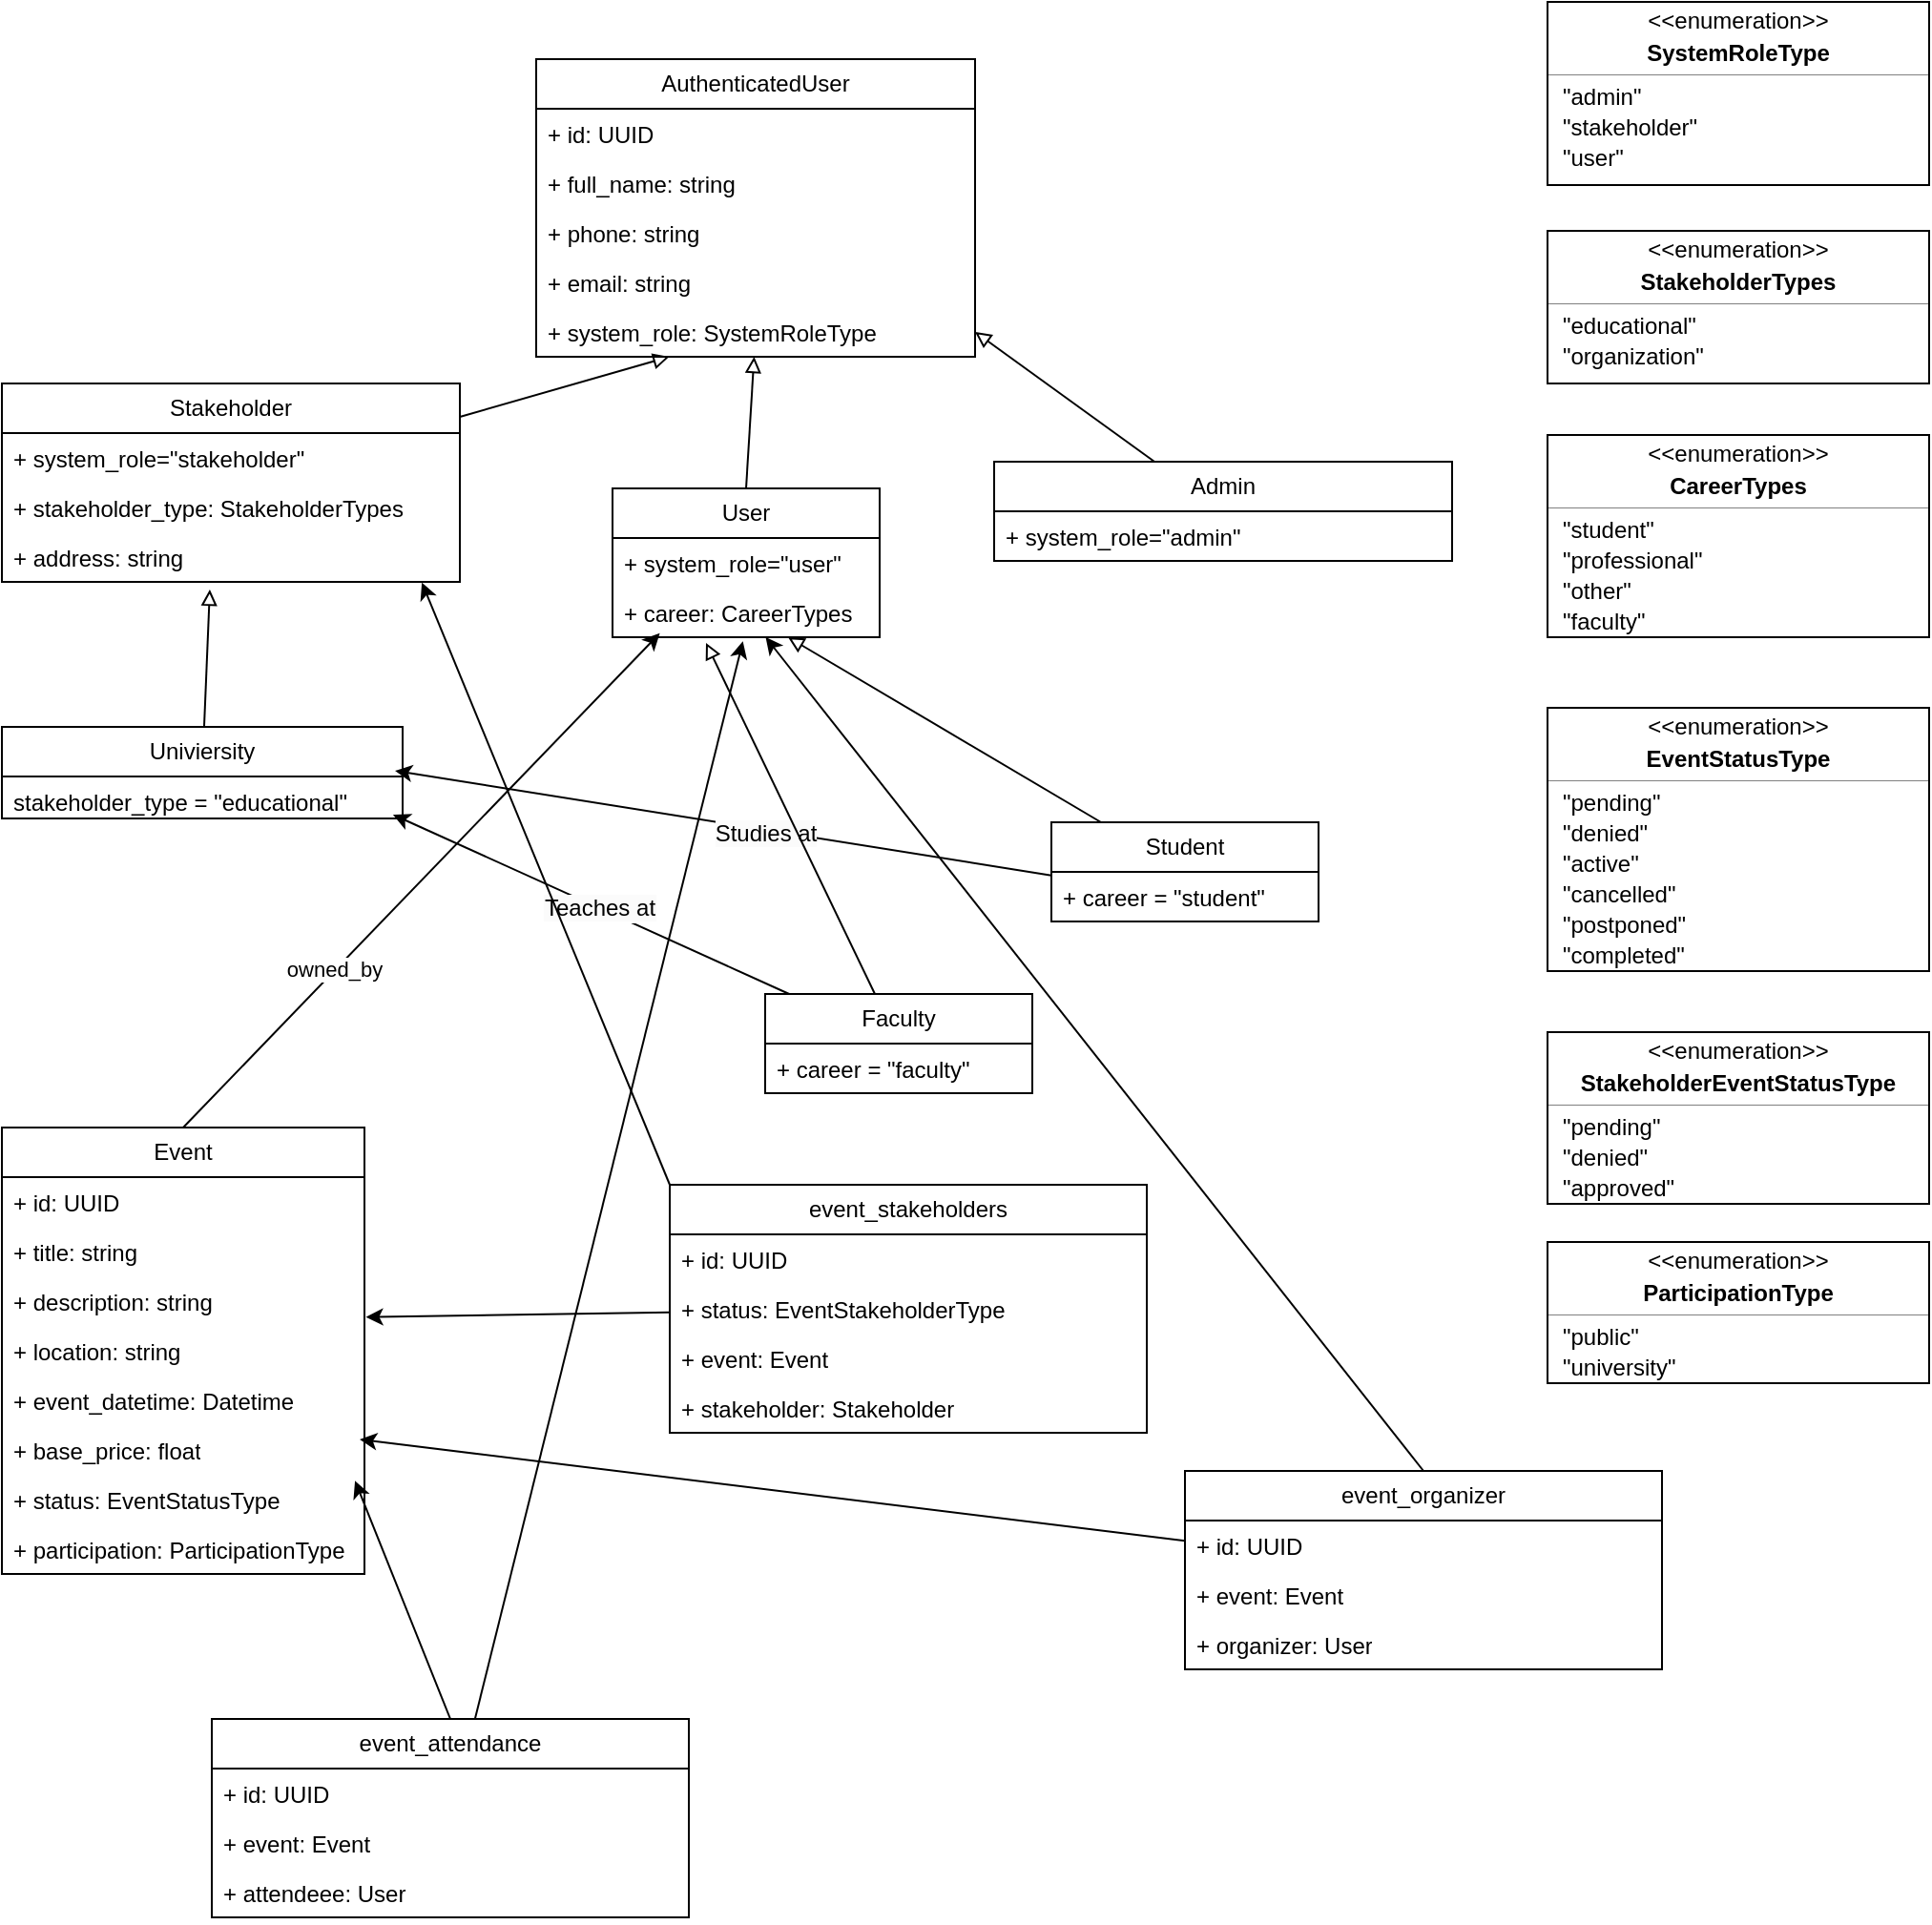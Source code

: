 <mxfile>
    <diagram id="xj-DahmxYO51IIYJhuqw" name="Page-1">
        <mxGraphModel dx="1046" dy="779" grid="1" gridSize="10" guides="1" tooltips="1" connect="1" arrows="1" fold="1" page="1" pageScale="1" pageWidth="850" pageHeight="1100" math="0" shadow="0">
            <root>
                <mxCell id="0"/>
                <mxCell id="1" parent="0"/>
                <mxCell id="37" style="edgeStyle=none;html=1;endArrow=block;endFill=0;" parent="1" source="8" target="26" edge="1">
                    <mxGeometry relative="1" as="geometry"/>
                </mxCell>
                <mxCell id="8" value="Stakeholder" style="swimlane;fontStyle=0;childLayout=stackLayout;horizontal=1;startSize=26;fillColor=none;horizontalStack=0;resizeParent=1;resizeParentMax=0;resizeLast=0;collapsible=1;marginBottom=0;whiteSpace=wrap;html=1;" parent="1" vertex="1">
                    <mxGeometry x="60" y="210" width="240" height="104" as="geometry"/>
                </mxCell>
                <mxCell id="9" value="+ system_role=&quot;stakeholder&quot;" style="text;strokeColor=none;fillColor=none;align=left;verticalAlign=top;spacingLeft=4;spacingRight=4;overflow=hidden;rotatable=0;points=[[0,0.5],[1,0.5]];portConstraint=eastwest;whiteSpace=wrap;html=1;" parent="8" vertex="1">
                    <mxGeometry y="26" width="240" height="26" as="geometry"/>
                </mxCell>
                <mxCell id="10" value="+ stakeholder_type: StakeholderTypes" style="text;strokeColor=none;fillColor=none;align=left;verticalAlign=top;spacingLeft=4;spacingRight=4;overflow=hidden;rotatable=0;points=[[0,0.5],[1,0.5]];portConstraint=eastwest;whiteSpace=wrap;html=1;" parent="8" vertex="1">
                    <mxGeometry y="52" width="240" height="26" as="geometry"/>
                </mxCell>
                <mxCell id="73" value="+ address: string" style="text;strokeColor=none;fillColor=none;align=left;verticalAlign=top;spacingLeft=4;spacingRight=4;overflow=hidden;rotatable=0;points=[[0,0.5],[1,0.5]];portConstraint=eastwest;whiteSpace=wrap;html=1;" parent="8" vertex="1">
                    <mxGeometry y="78" width="240" height="26" as="geometry"/>
                </mxCell>
                <mxCell id="12" value="AuthenticatedUser" style="swimlane;fontStyle=0;childLayout=stackLayout;horizontal=1;startSize=26;fillColor=none;horizontalStack=0;resizeParent=1;resizeParentMax=0;resizeLast=0;collapsible=1;marginBottom=0;whiteSpace=wrap;html=1;" parent="1" vertex="1">
                    <mxGeometry x="340" y="40" width="230" height="156" as="geometry">
                        <mxRectangle x="290" y="140" width="210" height="30" as="alternateBounds"/>
                    </mxGeometry>
                </mxCell>
                <mxCell id="13" value="+ id: UUID" style="text;strokeColor=none;fillColor=none;align=left;verticalAlign=top;spacingLeft=4;spacingRight=4;overflow=hidden;rotatable=0;points=[[0,0.5],[1,0.5]];portConstraint=eastwest;whiteSpace=wrap;html=1;" parent="12" vertex="1">
                    <mxGeometry y="26" width="230" height="26" as="geometry"/>
                </mxCell>
                <mxCell id="14" value="+&amp;nbsp;&lt;span style=&quot;color: rgb(0, 0, 0);&quot;&gt;full_name: string&lt;/span&gt;" style="text;strokeColor=none;fillColor=none;align=left;verticalAlign=top;spacingLeft=4;spacingRight=4;overflow=hidden;rotatable=0;points=[[0,0.5],[1,0.5]];portConstraint=eastwest;whiteSpace=wrap;html=1;" parent="12" vertex="1">
                    <mxGeometry y="52" width="230" height="26" as="geometry"/>
                </mxCell>
                <mxCell id="15" value="+ phone: string" style="text;strokeColor=none;fillColor=none;align=left;verticalAlign=top;spacingLeft=4;spacingRight=4;overflow=hidden;rotatable=0;points=[[0,0.5],[1,0.5]];portConstraint=eastwest;whiteSpace=wrap;html=1;" parent="12" vertex="1">
                    <mxGeometry y="78" width="230" height="26" as="geometry"/>
                </mxCell>
                <mxCell id="27" value="+ email: string" style="text;strokeColor=none;fillColor=none;align=left;verticalAlign=top;spacingLeft=4;spacingRight=4;overflow=hidden;rotatable=0;points=[[0,0.5],[1,0.5]];portConstraint=eastwest;whiteSpace=wrap;html=1;" parent="12" vertex="1">
                    <mxGeometry y="104" width="230" height="26" as="geometry"/>
                </mxCell>
                <mxCell id="26" value="+ system_role: SystemRoleType" style="text;strokeColor=none;fillColor=none;align=left;verticalAlign=top;spacingLeft=4;spacingRight=4;overflow=hidden;rotatable=0;points=[[0,0.5],[1,0.5]];portConstraint=eastwest;whiteSpace=wrap;html=1;" parent="12" vertex="1">
                    <mxGeometry y="130" width="230" height="26" as="geometry"/>
                </mxCell>
                <mxCell id="28" value="" style="fontStyle=1;align=center;verticalAlign=middle;childLayout=stackLayout;horizontal=1;horizontalStack=0;resizeParent=1;resizeParentMax=0;resizeLast=0;marginBottom=0;" parent="1" vertex="1">
                    <mxGeometry x="870" y="10" width="200" height="96" as="geometry"/>
                </mxCell>
                <mxCell id="29" value="&amp;lt;&amp;lt;enumeration&amp;gt;&amp;gt;" style="html=1;align=center;spacing=0;verticalAlign=middle;strokeColor=none;fillColor=none;whiteSpace=wrap;" parent="28" vertex="1">
                    <mxGeometry width="200" height="20" as="geometry"/>
                </mxCell>
                <mxCell id="30" value="SystemRoleType" style="html=1;align=center;spacing=0;verticalAlign=middle;strokeColor=none;fillColor=none;whiteSpace=wrap;fontStyle=1;" parent="28" vertex="1">
                    <mxGeometry y="20" width="200" height="14" as="geometry"/>
                </mxCell>
                <mxCell id="31" value="" style="line;strokeWidth=0.25;fillColor=none;align=left;verticalAlign=middle;spacingTop=-1;spacingLeft=3;spacingRight=3;rotatable=0;labelPosition=right;points=[];portConstraint=eastwest;" parent="28" vertex="1">
                    <mxGeometry y="34" width="200" height="8" as="geometry"/>
                </mxCell>
                <mxCell id="32" value="&quot;admin&quot;" style="html=1;align=left;spacing=0;spacingLeft=8;verticalAlign=middle;strokeColor=none;fillColor=none;whiteSpace=wrap;" parent="28" vertex="1">
                    <mxGeometry y="42" width="200" height="16" as="geometry"/>
                </mxCell>
                <mxCell id="33" value="&quot;stakeholder&quot;" style="html=1;align=left;spacing=0;spacingLeft=8;verticalAlign=middle;strokeColor=none;fillColor=none;whiteSpace=wrap;" parent="28" vertex="1">
                    <mxGeometry y="58" width="200" height="16" as="geometry"/>
                </mxCell>
                <mxCell id="35" value="&quot;user&quot;" style="html=1;align=left;spacing=0;spacingLeft=8;verticalAlign=middle;strokeColor=none;fillColor=none;whiteSpace=wrap;" parent="28" vertex="1">
                    <mxGeometry y="74" width="200" height="16" as="geometry"/>
                </mxCell>
                <mxCell id="34" value="" style="html=1;align=left;spacing=0;spacingLeft=8;verticalAlign=middle;strokeColor=none;fillColor=none;whiteSpace=wrap;" parent="28" vertex="1">
                    <mxGeometry y="90" width="200" height="6" as="geometry"/>
                </mxCell>
                <mxCell id="38" value="" style="fontStyle=1;align=center;verticalAlign=middle;childLayout=stackLayout;horizontal=1;horizontalStack=0;resizeParent=1;resizeParentMax=0;resizeLast=0;marginBottom=0;" parent="1" vertex="1">
                    <mxGeometry x="870" y="130" width="200" height="80" as="geometry"/>
                </mxCell>
                <mxCell id="39" value="&amp;lt;&amp;lt;enumeration&amp;gt;&amp;gt;" style="html=1;align=center;spacing=0;verticalAlign=middle;strokeColor=none;fillColor=none;whiteSpace=wrap;" parent="38" vertex="1">
                    <mxGeometry width="200" height="20" as="geometry"/>
                </mxCell>
                <mxCell id="40" value="StakeholderTypes" style="html=1;align=center;spacing=0;verticalAlign=middle;strokeColor=none;fillColor=none;whiteSpace=wrap;fontStyle=1;" parent="38" vertex="1">
                    <mxGeometry y="20" width="200" height="14" as="geometry"/>
                </mxCell>
                <mxCell id="41" value="" style="line;strokeWidth=0.25;fillColor=none;align=left;verticalAlign=middle;spacingTop=-1;spacingLeft=3;spacingRight=3;rotatable=0;labelPosition=right;points=[];portConstraint=eastwest;" parent="38" vertex="1">
                    <mxGeometry y="34" width="200" height="8" as="geometry"/>
                </mxCell>
                <mxCell id="42" value="&quot;educational&quot;" style="html=1;align=left;spacing=0;spacingLeft=8;verticalAlign=middle;strokeColor=none;fillColor=none;whiteSpace=wrap;" parent="38" vertex="1">
                    <mxGeometry y="42" width="200" height="16" as="geometry"/>
                </mxCell>
                <mxCell id="43" value="&quot;organization&quot;" style="html=1;align=left;spacing=0;spacingLeft=8;verticalAlign=middle;strokeColor=none;fillColor=none;whiteSpace=wrap;" parent="38" vertex="1">
                    <mxGeometry y="58" width="200" height="16" as="geometry"/>
                </mxCell>
                <mxCell id="44" value="" style="html=1;align=left;spacing=0;spacingLeft=8;verticalAlign=middle;strokeColor=none;fillColor=none;whiteSpace=wrap;" parent="38" vertex="1">
                    <mxGeometry y="74" width="200" height="6" as="geometry"/>
                </mxCell>
                <mxCell id="49" style="edgeStyle=none;html=1;exitX=0.5;exitY=0;exitDx=0;exitDy=0;endArrow=block;endFill=0;" parent="1" source="45" target="26" edge="1">
                    <mxGeometry relative="1" as="geometry"/>
                </mxCell>
                <mxCell id="45" value="User" style="swimlane;fontStyle=0;childLayout=stackLayout;horizontal=1;startSize=26;fillColor=none;horizontalStack=0;resizeParent=1;resizeParentMax=0;resizeLast=0;collapsible=1;marginBottom=0;whiteSpace=wrap;html=1;" parent="1" vertex="1">
                    <mxGeometry x="380" y="265" width="140" height="78" as="geometry"/>
                </mxCell>
                <mxCell id="46" value="+ system_role=&quot;user&quot;" style="text;strokeColor=none;fillColor=none;align=left;verticalAlign=top;spacingLeft=4;spacingRight=4;overflow=hidden;rotatable=0;points=[[0,0.5],[1,0.5]];portConstraint=eastwest;whiteSpace=wrap;html=1;" parent="45" vertex="1">
                    <mxGeometry y="26" width="140" height="26" as="geometry"/>
                </mxCell>
                <mxCell id="51" value="+ career: CareerTypes" style="text;strokeColor=none;fillColor=none;align=left;verticalAlign=top;spacingLeft=4;spacingRight=4;overflow=hidden;rotatable=0;points=[[0,0.5],[1,0.5]];portConstraint=eastwest;whiteSpace=wrap;html=1;" parent="45" vertex="1">
                    <mxGeometry y="52" width="140" height="26" as="geometry"/>
                </mxCell>
                <mxCell id="52" value="" style="fontStyle=1;align=center;verticalAlign=middle;childLayout=stackLayout;horizontal=1;horizontalStack=0;resizeParent=1;resizeParentMax=0;resizeLast=0;marginBottom=0;" parent="1" vertex="1">
                    <mxGeometry x="870" y="237" width="200" height="106" as="geometry"/>
                </mxCell>
                <mxCell id="53" value="&amp;lt;&amp;lt;enumeration&amp;gt;&amp;gt;" style="html=1;align=center;spacing=0;verticalAlign=middle;strokeColor=none;fillColor=none;whiteSpace=wrap;" parent="52" vertex="1">
                    <mxGeometry width="200" height="20" as="geometry"/>
                </mxCell>
                <mxCell id="54" value="CareerTypes" style="html=1;align=center;spacing=0;verticalAlign=middle;strokeColor=none;fillColor=none;whiteSpace=wrap;fontStyle=1;" parent="52" vertex="1">
                    <mxGeometry y="20" width="200" height="14" as="geometry"/>
                </mxCell>
                <mxCell id="55" value="" style="line;strokeWidth=0.25;fillColor=none;align=left;verticalAlign=middle;spacingTop=-1;spacingLeft=3;spacingRight=3;rotatable=0;labelPosition=right;points=[];portConstraint=eastwest;" parent="52" vertex="1">
                    <mxGeometry y="34" width="200" height="8" as="geometry"/>
                </mxCell>
                <mxCell id="56" value="&quot;student&quot;" style="html=1;align=left;spacing=0;spacingLeft=8;verticalAlign=middle;strokeColor=none;fillColor=none;whiteSpace=wrap;" parent="52" vertex="1">
                    <mxGeometry y="42" width="200" height="16" as="geometry"/>
                </mxCell>
                <mxCell id="62" value="&quot;professional&quot;" style="html=1;align=left;spacing=0;spacingLeft=8;verticalAlign=middle;strokeColor=none;fillColor=none;whiteSpace=wrap;" parent="52" vertex="1">
                    <mxGeometry y="58" width="200" height="16" as="geometry"/>
                </mxCell>
                <mxCell id="61" value="&quot;other&quot;" style="html=1;align=left;spacing=0;spacingLeft=8;verticalAlign=middle;strokeColor=none;fillColor=none;whiteSpace=wrap;" parent="52" vertex="1">
                    <mxGeometry y="74" width="200" height="16" as="geometry"/>
                </mxCell>
                <mxCell id="57" value="&quot;faculty&quot;" style="html=1;align=left;spacing=0;spacingLeft=8;verticalAlign=middle;strokeColor=none;fillColor=none;whiteSpace=wrap;" parent="52" vertex="1">
                    <mxGeometry y="90" width="200" height="16" as="geometry"/>
                </mxCell>
                <mxCell id="69" value="Univiersity" style="swimlane;fontStyle=0;childLayout=stackLayout;horizontal=1;startSize=26;fillColor=none;horizontalStack=0;resizeParent=1;resizeParentMax=0;resizeLast=0;collapsible=1;marginBottom=0;whiteSpace=wrap;html=1;" parent="1" vertex="1">
                    <mxGeometry x="60" y="390" width="210" height="48" as="geometry"/>
                </mxCell>
                <mxCell id="70" value="stakeholder_type = &quot;educational&quot;" style="text;strokeColor=none;fillColor=none;align=left;verticalAlign=top;spacingLeft=4;spacingRight=4;overflow=hidden;rotatable=0;points=[[0,0.5],[1,0.5]];portConstraint=eastwest;whiteSpace=wrap;html=1;" parent="69" vertex="1">
                    <mxGeometry y="26" width="210" height="22" as="geometry"/>
                </mxCell>
                <mxCell id="74" style="edgeStyle=none;html=1;entryX=0.454;entryY=1.154;entryDx=0;entryDy=0;entryPerimeter=0;endArrow=block;endFill=0;" parent="1" source="69" target="73" edge="1">
                    <mxGeometry relative="1" as="geometry"/>
                </mxCell>
                <mxCell id="83" style="edgeStyle=none;html=1;endArrow=block;endFill=0;" parent="1" source="77" target="51" edge="1">
                    <mxGeometry relative="1" as="geometry"/>
                </mxCell>
                <mxCell id="77" value="Student" style="swimlane;fontStyle=0;childLayout=stackLayout;horizontal=1;startSize=26;fillColor=none;horizontalStack=0;resizeParent=1;resizeParentMax=0;resizeLast=0;collapsible=1;marginBottom=0;whiteSpace=wrap;html=1;" parent="1" vertex="1">
                    <mxGeometry x="610" y="440" width="140" height="52" as="geometry"/>
                </mxCell>
                <mxCell id="79" value="+ career = &quot;student&quot;" style="text;strokeColor=none;fillColor=none;align=left;verticalAlign=top;spacingLeft=4;spacingRight=4;overflow=hidden;rotatable=0;points=[[0,0.5],[1,0.5]];portConstraint=eastwest;whiteSpace=wrap;html=1;" parent="77" vertex="1">
                    <mxGeometry y="26" width="140" height="26" as="geometry"/>
                </mxCell>
                <mxCell id="81" style="edgeStyle=none;html=1;entryX=0.981;entryY=-0.136;entryDx=0;entryDy=0;entryPerimeter=0;" parent="1" source="79" target="70" edge="1">
                    <mxGeometry relative="1" as="geometry"/>
                </mxCell>
                <mxCell id="89" value="&lt;span style=&quot;color: rgb(0, 0, 0); font-size: 12px; background-color: rgb(251, 251, 251);&quot;&gt;Studies at&lt;/span&gt;" style="edgeLabel;html=1;align=center;verticalAlign=middle;resizable=0;points=[];" parent="81" vertex="1" connectable="0">
                    <mxGeometry x="-0.134" y="2" relative="1" as="geometry">
                        <mxPoint x="-1" as="offset"/>
                    </mxGeometry>
                </mxCell>
                <mxCell id="84" value="Faculty" style="swimlane;fontStyle=0;childLayout=stackLayout;horizontal=1;startSize=26;fillColor=none;horizontalStack=0;resizeParent=1;resizeParentMax=0;resizeLast=0;collapsible=1;marginBottom=0;whiteSpace=wrap;html=1;" parent="1" vertex="1">
                    <mxGeometry x="460" y="530" width="140" height="52" as="geometry"/>
                </mxCell>
                <mxCell id="85" value="+ career = &quot;faculty&quot;" style="text;strokeColor=none;fillColor=none;align=left;verticalAlign=top;spacingLeft=4;spacingRight=4;overflow=hidden;rotatable=0;points=[[0,0.5],[1,0.5]];portConstraint=eastwest;whiteSpace=wrap;html=1;" parent="84" vertex="1">
                    <mxGeometry y="26" width="140" height="26" as="geometry"/>
                </mxCell>
                <mxCell id="86" style="edgeStyle=none;html=1;entryX=0.976;entryY=0.909;entryDx=0;entryDy=0;entryPerimeter=0;" parent="1" source="84" target="70" edge="1">
                    <mxGeometry relative="1" as="geometry"/>
                </mxCell>
                <mxCell id="90" value="&lt;span style=&quot;color: rgb(0, 0, 0); font-size: 12px; background-color: rgb(251, 251, 251);&quot;&gt;Teaches at&lt;/span&gt;" style="edgeLabel;html=1;align=center;verticalAlign=middle;resizable=0;points=[];" parent="86" vertex="1" connectable="0">
                    <mxGeometry x="-0.036" relative="1" as="geometry">
                        <mxPoint as="offset"/>
                    </mxGeometry>
                </mxCell>
                <mxCell id="91" style="edgeStyle=none;html=1;entryX=0.35;entryY=1.115;entryDx=0;entryDy=0;entryPerimeter=0;endArrow=block;endFill=0;" parent="1" source="84" target="51" edge="1">
                    <mxGeometry relative="1" as="geometry"/>
                </mxCell>
                <mxCell id="96" style="edgeStyle=none;html=1;entryX=1;entryY=0.5;entryDx=0;entryDy=0;endArrow=block;endFill=0;" parent="1" source="92" target="26" edge="1">
                    <mxGeometry relative="1" as="geometry"/>
                </mxCell>
                <mxCell id="92" value="Admin" style="swimlane;fontStyle=0;childLayout=stackLayout;horizontal=1;startSize=26;fillColor=none;horizontalStack=0;resizeParent=1;resizeParentMax=0;resizeLast=0;collapsible=1;marginBottom=0;whiteSpace=wrap;html=1;" parent="1" vertex="1">
                    <mxGeometry x="580" y="251" width="240" height="52" as="geometry"/>
                </mxCell>
                <mxCell id="93" value="+ system_role=&quot;admin&quot;" style="text;strokeColor=none;fillColor=none;align=left;verticalAlign=top;spacingLeft=4;spacingRight=4;overflow=hidden;rotatable=0;points=[[0,0.5],[1,0.5]];portConstraint=eastwest;whiteSpace=wrap;html=1;" parent="92" vertex="1">
                    <mxGeometry y="26" width="240" height="26" as="geometry"/>
                </mxCell>
                <mxCell id="97" value="Event" style="swimlane;fontStyle=0;childLayout=stackLayout;horizontal=1;startSize=26;fillColor=none;horizontalStack=0;resizeParent=1;resizeParentMax=0;resizeLast=0;collapsible=1;marginBottom=0;whiteSpace=wrap;html=1;" parent="1" vertex="1">
                    <mxGeometry x="60" y="600" width="190" height="234" as="geometry"/>
                </mxCell>
                <mxCell id="98" value="+ id: UUID" style="text;strokeColor=none;fillColor=none;align=left;verticalAlign=top;spacingLeft=4;spacingRight=4;overflow=hidden;rotatable=0;points=[[0,0.5],[1,0.5]];portConstraint=eastwest;whiteSpace=wrap;html=1;" parent="97" vertex="1">
                    <mxGeometry y="26" width="190" height="26" as="geometry"/>
                </mxCell>
                <mxCell id="99" value="+ title: string" style="text;strokeColor=none;fillColor=none;align=left;verticalAlign=top;spacingLeft=4;spacingRight=4;overflow=hidden;rotatable=0;points=[[0,0.5],[1,0.5]];portConstraint=eastwest;whiteSpace=wrap;html=1;" parent="97" vertex="1">
                    <mxGeometry y="52" width="190" height="26" as="geometry"/>
                </mxCell>
                <mxCell id="100" value="+ description: string" style="text;strokeColor=none;fillColor=none;align=left;verticalAlign=top;spacingLeft=4;spacingRight=4;overflow=hidden;rotatable=0;points=[[0,0.5],[1,0.5]];portConstraint=eastwest;whiteSpace=wrap;html=1;" parent="97" vertex="1">
                    <mxGeometry y="78" width="190" height="26" as="geometry"/>
                </mxCell>
                <mxCell id="103" value="+ location: string" style="text;strokeColor=none;fillColor=none;align=left;verticalAlign=top;spacingLeft=4;spacingRight=4;overflow=hidden;rotatable=0;points=[[0,0.5],[1,0.5]];portConstraint=eastwest;whiteSpace=wrap;html=1;" parent="97" vertex="1">
                    <mxGeometry y="104" width="190" height="26" as="geometry"/>
                </mxCell>
                <mxCell id="102" value="+ event_datetime: Datetime" style="text;strokeColor=none;fillColor=none;align=left;verticalAlign=top;spacingLeft=4;spacingRight=4;overflow=hidden;rotatable=0;points=[[0,0.5],[1,0.5]];portConstraint=eastwest;whiteSpace=wrap;html=1;" parent="97" vertex="1">
                    <mxGeometry y="130" width="190" height="26" as="geometry"/>
                </mxCell>
                <mxCell id="101" value="+ base_price: float" style="text;strokeColor=none;fillColor=none;align=left;verticalAlign=top;spacingLeft=4;spacingRight=4;overflow=hidden;rotatable=0;points=[[0,0.5],[1,0.5]];portConstraint=eastwest;whiteSpace=wrap;html=1;" parent="97" vertex="1">
                    <mxGeometry y="156" width="190" height="26" as="geometry"/>
                </mxCell>
                <mxCell id="112" value="+ status: EventStatusType" style="text;strokeColor=none;fillColor=none;align=left;verticalAlign=top;spacingLeft=4;spacingRight=4;overflow=hidden;rotatable=0;points=[[0,0.5],[1,0.5]];portConstraint=eastwest;whiteSpace=wrap;html=1;" parent="97" vertex="1">
                    <mxGeometry y="182" width="190" height="26" as="geometry"/>
                </mxCell>
                <mxCell id="153" value="+ participation: ParticipationType" style="text;strokeColor=none;fillColor=none;align=left;verticalAlign=top;spacingLeft=4;spacingRight=4;overflow=hidden;rotatable=0;points=[[0,0.5],[1,0.5]];portConstraint=eastwest;whiteSpace=wrap;html=1;" vertex="1" parent="97">
                    <mxGeometry y="208" width="190" height="26" as="geometry"/>
                </mxCell>
                <mxCell id="104" style="edgeStyle=none;html=1;exitX=0.5;exitY=0;exitDx=0;exitDy=0;entryX=0.177;entryY=0.92;entryDx=0;entryDy=0;entryPerimeter=0;" parent="1" source="97" target="51" edge="1">
                    <mxGeometry relative="1" as="geometry"/>
                </mxCell>
                <mxCell id="107" value="owned_by" style="edgeLabel;html=1;align=center;verticalAlign=middle;resizable=0;points=[];" parent="104" vertex="1" connectable="0">
                    <mxGeometry x="-0.366" y="2" relative="1" as="geometry">
                        <mxPoint x="1" as="offset"/>
                    </mxGeometry>
                </mxCell>
                <mxCell id="108" value="event_stakeholders" style="swimlane;fontStyle=0;childLayout=stackLayout;horizontal=1;startSize=26;fillColor=none;horizontalStack=0;resizeParent=1;resizeParentMax=0;resizeLast=0;collapsible=1;marginBottom=0;whiteSpace=wrap;html=1;" parent="1" vertex="1">
                    <mxGeometry x="410" y="630" width="250" height="130" as="geometry"/>
                </mxCell>
                <mxCell id="109" value="+ id: UUID" style="text;strokeColor=none;fillColor=none;align=left;verticalAlign=top;spacingLeft=4;spacingRight=4;overflow=hidden;rotatable=0;points=[[0,0.5],[1,0.5]];portConstraint=eastwest;whiteSpace=wrap;html=1;" parent="108" vertex="1">
                    <mxGeometry y="26" width="250" height="26" as="geometry"/>
                </mxCell>
                <mxCell id="110" value="+ status: EventStakeholderType" style="text;strokeColor=none;fillColor=none;align=left;verticalAlign=top;spacingLeft=4;spacingRight=4;overflow=hidden;rotatable=0;points=[[0,0.5],[1,0.5]];portConstraint=eastwest;whiteSpace=wrap;html=1;" parent="108" vertex="1">
                    <mxGeometry y="52" width="250" height="26" as="geometry"/>
                </mxCell>
                <mxCell id="133" value="+ event: Event" style="text;strokeColor=none;fillColor=none;align=left;verticalAlign=top;spacingLeft=4;spacingRight=4;overflow=hidden;rotatable=0;points=[[0,0.5],[1,0.5]];portConstraint=eastwest;whiteSpace=wrap;html=1;" parent="108" vertex="1">
                    <mxGeometry y="78" width="250" height="26" as="geometry"/>
                </mxCell>
                <mxCell id="134" value="+ stakeholder: Stakeholder" style="text;strokeColor=none;fillColor=none;align=left;verticalAlign=top;spacingLeft=4;spacingRight=4;overflow=hidden;rotatable=0;points=[[0,0.5],[1,0.5]];portConstraint=eastwest;whiteSpace=wrap;html=1;" parent="108" vertex="1">
                    <mxGeometry y="104" width="250" height="26" as="geometry"/>
                </mxCell>
                <mxCell id="113" value="" style="fontStyle=1;align=center;verticalAlign=middle;childLayout=stackLayout;horizontal=1;horizontalStack=0;resizeParent=1;resizeParentMax=0;resizeLast=0;marginBottom=0;" parent="1" vertex="1">
                    <mxGeometry x="870" y="380" width="200" height="138" as="geometry"/>
                </mxCell>
                <mxCell id="114" value="&amp;lt;&amp;lt;enumeration&amp;gt;&amp;gt;" style="html=1;align=center;spacing=0;verticalAlign=middle;strokeColor=none;fillColor=none;whiteSpace=wrap;" parent="113" vertex="1">
                    <mxGeometry width="200" height="20" as="geometry"/>
                </mxCell>
                <mxCell id="115" value="EventStatusType" style="html=1;align=center;spacing=0;verticalAlign=middle;strokeColor=none;fillColor=none;whiteSpace=wrap;fontStyle=1;" parent="113" vertex="1">
                    <mxGeometry y="20" width="200" height="14" as="geometry"/>
                </mxCell>
                <mxCell id="116" value="" style="line;strokeWidth=0.25;fillColor=none;align=left;verticalAlign=middle;spacingTop=-1;spacingLeft=3;spacingRight=3;rotatable=0;labelPosition=right;points=[];portConstraint=eastwest;" parent="113" vertex="1">
                    <mxGeometry y="34" width="200" height="8" as="geometry"/>
                </mxCell>
                <mxCell id="117" value="&quot;pending&quot;" style="html=1;align=left;spacing=0;spacingLeft=8;verticalAlign=middle;strokeColor=none;fillColor=none;whiteSpace=wrap;" parent="113" vertex="1">
                    <mxGeometry y="42" width="200" height="16" as="geometry"/>
                </mxCell>
                <mxCell id="118" value="&quot;denied&quot;" style="html=1;align=left;spacing=0;spacingLeft=8;verticalAlign=middle;strokeColor=none;fillColor=none;whiteSpace=wrap;" parent="113" vertex="1">
                    <mxGeometry y="58" width="200" height="16" as="geometry"/>
                </mxCell>
                <mxCell id="119" value="&quot;active&quot;" style="html=1;align=left;spacing=0;spacingLeft=8;verticalAlign=middle;strokeColor=none;fillColor=none;whiteSpace=wrap;" parent="113" vertex="1">
                    <mxGeometry y="74" width="200" height="16" as="geometry"/>
                </mxCell>
                <mxCell id="122" value="&quot;cancelled&quot;" style="html=1;align=left;spacing=0;spacingLeft=8;verticalAlign=middle;strokeColor=none;fillColor=none;whiteSpace=wrap;" parent="113" vertex="1">
                    <mxGeometry y="90" width="200" height="16" as="geometry"/>
                </mxCell>
                <mxCell id="121" value="&quot;postponed&quot;" style="html=1;align=left;spacing=0;spacingLeft=8;verticalAlign=middle;strokeColor=none;fillColor=none;whiteSpace=wrap;" parent="113" vertex="1">
                    <mxGeometry y="106" width="200" height="16" as="geometry"/>
                </mxCell>
                <mxCell id="123" value="&quot;completed&quot;" style="html=1;align=left;spacing=0;spacingLeft=8;verticalAlign=middle;strokeColor=none;fillColor=none;whiteSpace=wrap;" parent="113" vertex="1">
                    <mxGeometry y="122" width="200" height="16" as="geometry"/>
                </mxCell>
                <mxCell id="124" value="" style="fontStyle=1;align=center;verticalAlign=middle;childLayout=stackLayout;horizontal=1;horizontalStack=0;resizeParent=1;resizeParentMax=0;resizeLast=0;marginBottom=0;" parent="1" vertex="1">
                    <mxGeometry x="870" y="550" width="200" height="90" as="geometry"/>
                </mxCell>
                <mxCell id="125" value="&amp;lt;&amp;lt;enumeration&amp;gt;&amp;gt;" style="html=1;align=center;spacing=0;verticalAlign=middle;strokeColor=none;fillColor=none;whiteSpace=wrap;" parent="124" vertex="1">
                    <mxGeometry width="200" height="20" as="geometry"/>
                </mxCell>
                <mxCell id="126" value="StakeholderEventStatusType" style="html=1;align=center;spacing=0;verticalAlign=middle;strokeColor=none;fillColor=none;whiteSpace=wrap;fontStyle=1;" parent="124" vertex="1">
                    <mxGeometry y="20" width="200" height="14" as="geometry"/>
                </mxCell>
                <mxCell id="127" value="" style="line;strokeWidth=0.25;fillColor=none;align=left;verticalAlign=middle;spacingTop=-1;spacingLeft=3;spacingRight=3;rotatable=0;labelPosition=right;points=[];portConstraint=eastwest;" parent="124" vertex="1">
                    <mxGeometry y="34" width="200" height="8" as="geometry"/>
                </mxCell>
                <mxCell id="128" value="&quot;pending&quot;" style="html=1;align=left;spacing=0;spacingLeft=8;verticalAlign=middle;strokeColor=none;fillColor=none;whiteSpace=wrap;" parent="124" vertex="1">
                    <mxGeometry y="42" width="200" height="16" as="geometry"/>
                </mxCell>
                <mxCell id="129" value="&quot;denied&quot;" style="html=1;align=left;spacing=0;spacingLeft=8;verticalAlign=middle;strokeColor=none;fillColor=none;whiteSpace=wrap;" parent="124" vertex="1">
                    <mxGeometry y="58" width="200" height="16" as="geometry"/>
                </mxCell>
                <mxCell id="130" value="&quot;approved&quot;" style="html=1;align=left;spacing=0;spacingLeft=8;verticalAlign=middle;strokeColor=none;fillColor=none;whiteSpace=wrap;" parent="124" vertex="1">
                    <mxGeometry y="74" width="200" height="16" as="geometry"/>
                </mxCell>
                <mxCell id="136" style="edgeStyle=none;html=1;entryX=1.004;entryY=0.821;entryDx=0;entryDy=0;entryPerimeter=0;" parent="1" source="108" target="100" edge="1">
                    <mxGeometry relative="1" as="geometry"/>
                </mxCell>
                <mxCell id="137" style="edgeStyle=none;html=1;exitX=0;exitY=0;exitDx=0;exitDy=0;entryX=0.917;entryY=1.013;entryDx=0;entryDy=0;entryPerimeter=0;" parent="1" source="108" target="73" edge="1">
                    <mxGeometry relative="1" as="geometry"/>
                </mxCell>
                <mxCell id="138" value="event_organizer" style="swimlane;fontStyle=0;childLayout=stackLayout;horizontal=1;startSize=26;fillColor=none;horizontalStack=0;resizeParent=1;resizeParentMax=0;resizeLast=0;collapsible=1;marginBottom=0;whiteSpace=wrap;html=1;" parent="1" vertex="1">
                    <mxGeometry x="680" y="780" width="250" height="104" as="geometry"/>
                </mxCell>
                <mxCell id="139" value="+ id: UUID" style="text;strokeColor=none;fillColor=none;align=left;verticalAlign=top;spacingLeft=4;spacingRight=4;overflow=hidden;rotatable=0;points=[[0,0.5],[1,0.5]];portConstraint=eastwest;whiteSpace=wrap;html=1;" parent="138" vertex="1">
                    <mxGeometry y="26" width="250" height="26" as="geometry"/>
                </mxCell>
                <mxCell id="141" value="+ event: Event" style="text;strokeColor=none;fillColor=none;align=left;verticalAlign=top;spacingLeft=4;spacingRight=4;overflow=hidden;rotatable=0;points=[[0,0.5],[1,0.5]];portConstraint=eastwest;whiteSpace=wrap;html=1;" parent="138" vertex="1">
                    <mxGeometry y="52" width="250" height="26" as="geometry"/>
                </mxCell>
                <mxCell id="142" value="+ organizer: User" style="text;strokeColor=none;fillColor=none;align=left;verticalAlign=top;spacingLeft=4;spacingRight=4;overflow=hidden;rotatable=0;points=[[0,0.5],[1,0.5]];portConstraint=eastwest;whiteSpace=wrap;html=1;" parent="138" vertex="1">
                    <mxGeometry y="78" width="250" height="26" as="geometry"/>
                </mxCell>
                <mxCell id="145" style="edgeStyle=none;html=1;entryX=0.987;entryY=0.288;entryDx=0;entryDy=0;entryPerimeter=0;" parent="1" source="138" target="101" edge="1">
                    <mxGeometry relative="1" as="geometry"/>
                </mxCell>
                <mxCell id="146" style="edgeStyle=none;html=1;exitX=0.5;exitY=0;exitDx=0;exitDy=0;" parent="1" source="138" target="51" edge="1">
                    <mxGeometry relative="1" as="geometry"/>
                </mxCell>
                <mxCell id="147" value="event_attendance" style="swimlane;fontStyle=0;childLayout=stackLayout;horizontal=1;startSize=26;fillColor=none;horizontalStack=0;resizeParent=1;resizeParentMax=0;resizeLast=0;collapsible=1;marginBottom=0;whiteSpace=wrap;html=1;" parent="1" vertex="1">
                    <mxGeometry x="170" y="910" width="250" height="104" as="geometry"/>
                </mxCell>
                <mxCell id="148" value="+ id: UUID" style="text;strokeColor=none;fillColor=none;align=left;verticalAlign=top;spacingLeft=4;spacingRight=4;overflow=hidden;rotatable=0;points=[[0,0.5],[1,0.5]];portConstraint=eastwest;whiteSpace=wrap;html=1;" parent="147" vertex="1">
                    <mxGeometry y="26" width="250" height="26" as="geometry"/>
                </mxCell>
                <mxCell id="149" value="+ event: Event" style="text;strokeColor=none;fillColor=none;align=left;verticalAlign=top;spacingLeft=4;spacingRight=4;overflow=hidden;rotatable=0;points=[[0,0.5],[1,0.5]];portConstraint=eastwest;whiteSpace=wrap;html=1;" parent="147" vertex="1">
                    <mxGeometry y="52" width="250" height="26" as="geometry"/>
                </mxCell>
                <mxCell id="150" value="+ attendeee: User" style="text;strokeColor=none;fillColor=none;align=left;verticalAlign=top;spacingLeft=4;spacingRight=4;overflow=hidden;rotatable=0;points=[[0,0.5],[1,0.5]];portConstraint=eastwest;whiteSpace=wrap;html=1;" parent="147" vertex="1">
                    <mxGeometry y="78" width="250" height="26" as="geometry"/>
                </mxCell>
                <mxCell id="151" style="edgeStyle=none;html=1;entryX=0.974;entryY=0.122;entryDx=0;entryDy=0;entryPerimeter=0;exitX=0.5;exitY=0;exitDx=0;exitDy=0;" parent="1" source="147" target="112" edge="1">
                    <mxGeometry relative="1" as="geometry">
                        <mxPoint x="410" y="860" as="sourcePoint"/>
                    </mxGeometry>
                </mxCell>
                <mxCell id="152" style="edgeStyle=none;html=1;entryX=0.488;entryY=1.083;entryDx=0;entryDy=0;entryPerimeter=0;" parent="1" source="147" target="51" edge="1">
                    <mxGeometry relative="1" as="geometry"/>
                </mxCell>
                <mxCell id="154" value="" style="fontStyle=1;align=center;verticalAlign=middle;childLayout=stackLayout;horizontal=1;horizontalStack=0;resizeParent=1;resizeParentMax=0;resizeLast=0;marginBottom=0;" vertex="1" parent="1">
                    <mxGeometry x="870" y="660" width="200" height="74" as="geometry"/>
                </mxCell>
                <mxCell id="155" value="&amp;lt;&amp;lt;enumeration&amp;gt;&amp;gt;" style="html=1;align=center;spacing=0;verticalAlign=middle;strokeColor=none;fillColor=none;whiteSpace=wrap;" vertex="1" parent="154">
                    <mxGeometry width="200" height="20" as="geometry"/>
                </mxCell>
                <mxCell id="156" value="ParticipationType" style="html=1;align=center;spacing=0;verticalAlign=middle;strokeColor=none;fillColor=none;whiteSpace=wrap;fontStyle=1;" vertex="1" parent="154">
                    <mxGeometry y="20" width="200" height="14" as="geometry"/>
                </mxCell>
                <mxCell id="157" value="" style="line;strokeWidth=0.25;fillColor=none;align=left;verticalAlign=middle;spacingTop=-1;spacingLeft=3;spacingRight=3;rotatable=0;labelPosition=right;points=[];portConstraint=eastwest;" vertex="1" parent="154">
                    <mxGeometry y="34" width="200" height="8" as="geometry"/>
                </mxCell>
                <mxCell id="158" value="&quot;public&quot;" style="html=1;align=left;spacing=0;spacingLeft=8;verticalAlign=middle;strokeColor=none;fillColor=none;whiteSpace=wrap;" vertex="1" parent="154">
                    <mxGeometry y="42" width="200" height="16" as="geometry"/>
                </mxCell>
                <mxCell id="159" value="&quot;university&quot;" style="html=1;align=left;spacing=0;spacingLeft=8;verticalAlign=middle;strokeColor=none;fillColor=none;whiteSpace=wrap;" vertex="1" parent="154">
                    <mxGeometry y="58" width="200" height="16" as="geometry"/>
                </mxCell>
            </root>
        </mxGraphModel>
    </diagram>
</mxfile>